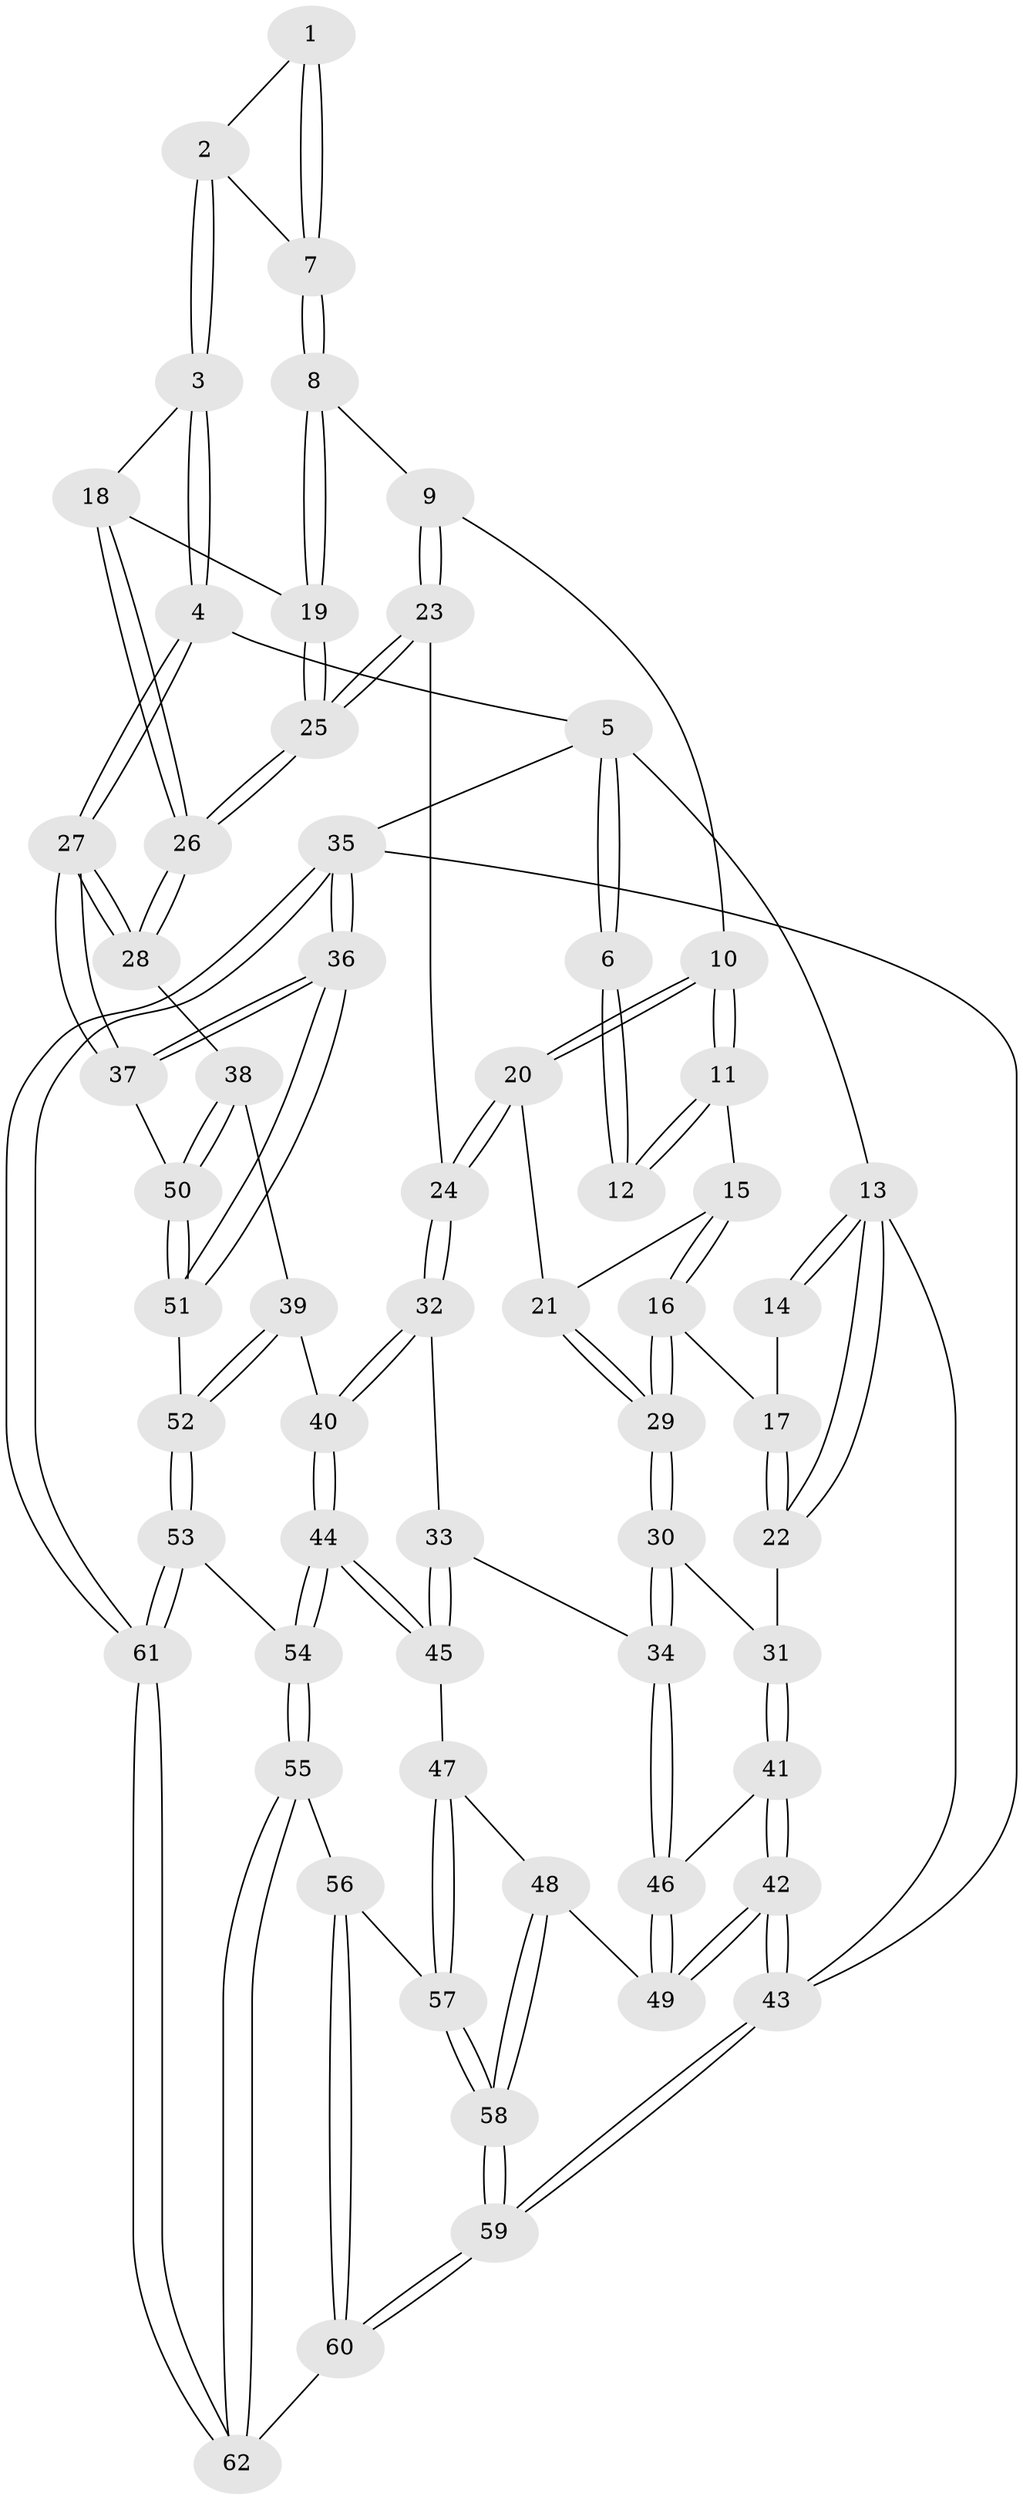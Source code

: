 // coarse degree distribution, {2: 0.02857142857142857, 3: 0.22857142857142856, 4: 0.34285714285714286, 5: 0.2857142857142857, 8: 0.02857142857142857, 6: 0.08571428571428572}
// Generated by graph-tools (version 1.1) at 2025/52/02/27/25 19:52:44]
// undirected, 62 vertices, 152 edges
graph export_dot {
graph [start="1"]
  node [color=gray90,style=filled];
  1 [pos="+0.6950433437312497+0"];
  2 [pos="+0.8160164756240363+0.09068765389007633"];
  3 [pos="+0.884525772324187+0.16069388115965455"];
  4 [pos="+1+0.036058539576692764"];
  5 [pos="+1+0"];
  6 [pos="+0.6833663384688645+0"];
  7 [pos="+0.7108270067402628+0.08581695028210481"];
  8 [pos="+0.7102278891429298+0.16072200330664158"];
  9 [pos="+0.6916534257405859+0.16590710999310135"];
  10 [pos="+0.569728498565756+0.15289506059147306"];
  11 [pos="+0.4543461340226804+0"];
  12 [pos="+0.4573428609786992+0"];
  13 [pos="+0+0"];
  14 [pos="+0.24079396344261733+0"];
  15 [pos="+0.3955212586373746+0.04801863143143275"];
  16 [pos="+0.2791473883506917+0.18958344828160476"];
  17 [pos="+0.1693883552154878+0.1232448041683988"];
  18 [pos="+0.8669799743366746+0.1706307131364888"];
  19 [pos="+0.7121336429205258+0.16207264959494516"];
  20 [pos="+0.5214139435347491+0.2505006215913895"];
  21 [pos="+0.4568350003178347+0.2157441347045361"];
  22 [pos="+0+0.22603298821996495"];
  23 [pos="+0.5768910015228074+0.35513895378613924"];
  24 [pos="+0.5487084227960736+0.3564067901726069"];
  25 [pos="+0.759835214598619+0.39363432244858615"];
  26 [pos="+0.7838991665316747+0.40866040090581085"];
  27 [pos="+1+0.4098445500491569"];
  28 [pos="+0.8156662961322247+0.44851117539629093"];
  29 [pos="+0.29067000443854524+0.2706529810507419"];
  30 [pos="+0.2671067663855601+0.39425116657296466"];
  31 [pos="+0+0.2954799291618564"];
  32 [pos="+0.4991102559888091+0.40430212543503524"];
  33 [pos="+0.36397015040124103+0.4229885711999887"];
  34 [pos="+0.2836553814798695+0.41938658523835"];
  35 [pos="+1+1"];
  36 [pos="+1+1"];
  37 [pos="+1+0.5519936704923084"];
  38 [pos="+0.813198699256943+0.4549665465135394"];
  39 [pos="+0.8113944867934938+0.4572607472281199"];
  40 [pos="+0.5871499627695107+0.6184153844169229"];
  41 [pos="+0+0.5551068859969998"];
  42 [pos="+0+0.7287962379738496"];
  43 [pos="+0+1"];
  44 [pos="+0.5748667574956686+0.6648821141019015"];
  45 [pos="+0.48541831951177544+0.6606827817889327"];
  46 [pos="+0.2671098507767545+0.47882096554877146"];
  47 [pos="+0.4346164089919043+0.6721216314781537"];
  48 [pos="+0.2773181129710132+0.6578655974876932"];
  49 [pos="+0.24707553802859955+0.6176723643011495"];
  50 [pos="+0.8922127134276991+0.6502613300542546"];
  51 [pos="+0.8641404077310487+0.790923819035933"];
  52 [pos="+0.7494281973294721+0.7841920320179844"];
  53 [pos="+0.7177943180606674+0.7926066883132709"];
  54 [pos="+0.6389165879490265+0.7865495488913264"];
  55 [pos="+0.6344166200312726+0.7922690334506355"];
  56 [pos="+0.4174011961252939+0.8254778030426485"];
  57 [pos="+0.41598309423420016+0.8241828968231705"];
  58 [pos="+0.27962393250316575+0.7833925768069037"];
  59 [pos="+0.028225769133137985+1"];
  60 [pos="+0.4037374658079659+1"];
  61 [pos="+0.8297160698928756+1"];
  62 [pos="+0.506605805385837+1"];
  1 -- 2;
  1 -- 7;
  1 -- 7;
  2 -- 3;
  2 -- 3;
  2 -- 7;
  3 -- 4;
  3 -- 4;
  3 -- 18;
  4 -- 5;
  4 -- 27;
  4 -- 27;
  5 -- 6;
  5 -- 6;
  5 -- 13;
  5 -- 35;
  6 -- 12;
  6 -- 12;
  7 -- 8;
  7 -- 8;
  8 -- 9;
  8 -- 19;
  8 -- 19;
  9 -- 10;
  9 -- 23;
  9 -- 23;
  10 -- 11;
  10 -- 11;
  10 -- 20;
  10 -- 20;
  11 -- 12;
  11 -- 12;
  11 -- 15;
  13 -- 14;
  13 -- 14;
  13 -- 22;
  13 -- 22;
  13 -- 43;
  14 -- 17;
  15 -- 16;
  15 -- 16;
  15 -- 21;
  16 -- 17;
  16 -- 29;
  16 -- 29;
  17 -- 22;
  17 -- 22;
  18 -- 19;
  18 -- 26;
  18 -- 26;
  19 -- 25;
  19 -- 25;
  20 -- 21;
  20 -- 24;
  20 -- 24;
  21 -- 29;
  21 -- 29;
  22 -- 31;
  23 -- 24;
  23 -- 25;
  23 -- 25;
  24 -- 32;
  24 -- 32;
  25 -- 26;
  25 -- 26;
  26 -- 28;
  26 -- 28;
  27 -- 28;
  27 -- 28;
  27 -- 37;
  27 -- 37;
  28 -- 38;
  29 -- 30;
  29 -- 30;
  30 -- 31;
  30 -- 34;
  30 -- 34;
  31 -- 41;
  31 -- 41;
  32 -- 33;
  32 -- 40;
  32 -- 40;
  33 -- 34;
  33 -- 45;
  33 -- 45;
  34 -- 46;
  34 -- 46;
  35 -- 36;
  35 -- 36;
  35 -- 61;
  35 -- 61;
  35 -- 43;
  36 -- 37;
  36 -- 37;
  36 -- 51;
  36 -- 51;
  37 -- 50;
  38 -- 39;
  38 -- 50;
  38 -- 50;
  39 -- 40;
  39 -- 52;
  39 -- 52;
  40 -- 44;
  40 -- 44;
  41 -- 42;
  41 -- 42;
  41 -- 46;
  42 -- 43;
  42 -- 43;
  42 -- 49;
  42 -- 49;
  43 -- 59;
  43 -- 59;
  44 -- 45;
  44 -- 45;
  44 -- 54;
  44 -- 54;
  45 -- 47;
  46 -- 49;
  46 -- 49;
  47 -- 48;
  47 -- 57;
  47 -- 57;
  48 -- 49;
  48 -- 58;
  48 -- 58;
  50 -- 51;
  50 -- 51;
  51 -- 52;
  52 -- 53;
  52 -- 53;
  53 -- 54;
  53 -- 61;
  53 -- 61;
  54 -- 55;
  54 -- 55;
  55 -- 56;
  55 -- 62;
  55 -- 62;
  56 -- 57;
  56 -- 60;
  56 -- 60;
  57 -- 58;
  57 -- 58;
  58 -- 59;
  58 -- 59;
  59 -- 60;
  59 -- 60;
  60 -- 62;
  61 -- 62;
  61 -- 62;
}
